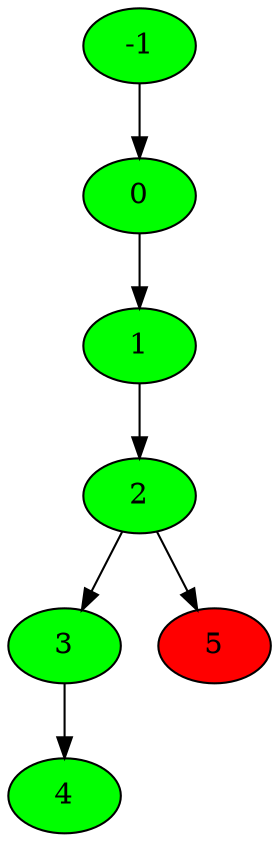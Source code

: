 digraph statespace {
node [style=filled]
0 [fillcolor=green]
1 [fillcolor=green]
0 -> 1
-1 [fillcolor=green]
-1 -> 0
1 [fillcolor=green]
2 [fillcolor=green]
1 -> 2
2 [fillcolor=green]
3 [fillcolor=green]
2 -> 3
5 [fillcolor=green]
2 -> 5
3 [fillcolor=green]
4 [fillcolor=green]
3 -> 4
5 [fillcolor=red]
}
